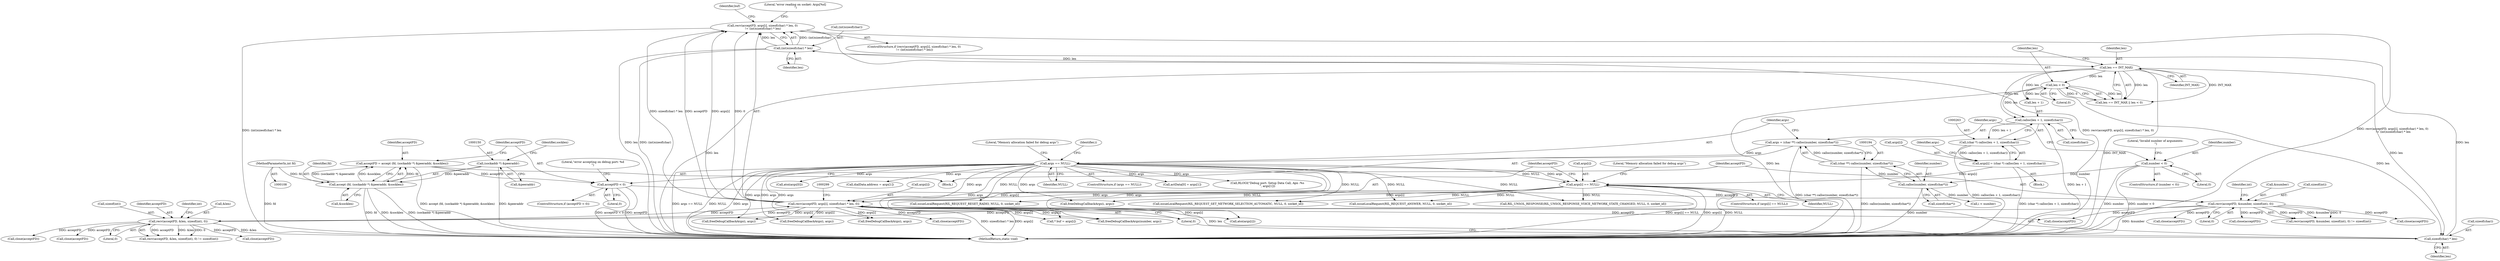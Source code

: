 digraph "0_Android_cd5f15f588a5d27e99ba12f057245bfe507f8c42@API" {
"1000286" [label="(Call,recv(acceptFD, args[i], sizeof(char) * len, 0)\n != (int)sizeof(char) * len)"];
"1000287" [label="(Call,recv(acceptFD, args[i], sizeof(char) * len, 0))"];
"1000223" [label="(Call,recv(acceptFD, &len, sizeof(int), 0))"];
"1000166" [label="(Call,recv(acceptFD, &number, sizeof(int), 0))"];
"1000156" [label="(Call,acceptFD < 0)"];
"1000145" [label="(Call,acceptFD = accept (fd, (sockaddr *) &peeraddr, &socklen))"];
"1000147" [label="(Call,accept (fd, (sockaddr *) &peeraddr, &socklen))"];
"1000109" [label="(MethodParameterIn,int fd)"];
"1000149" [label="(Call,(sockaddr *) &peeraddr)"];
"1000200" [label="(Call,args == NULL)"];
"1000191" [label="(Call,args = (char **) calloc(number, sizeof(char*)))"];
"1000193" [label="(Call,(char **) calloc(number, sizeof(char*)))"];
"1000195" [label="(Call,calloc(number, sizeof(char*)))"];
"1000182" [label="(Call,number < 0)"];
"1000271" [label="(Call,args[i] == NULL)"];
"1000258" [label="(Call,args[i] = (char *) calloc(len + 1, sizeof(char)))"];
"1000262" [label="(Call,(char *) calloc(len + 1, sizeof(char)))"];
"1000264" [label="(Call,calloc(len + 1, sizeof(char)))"];
"1000243" [label="(Call,len == INT_MAX)"];
"1000297" [label="(Call,(int)sizeof(char) * len)"];
"1000292" [label="(Call,sizeof(char) * len)"];
"1000246" [label="(Call,len < 0)"];
"1000192" [label="(Identifier,args)"];
"1000183" [label="(Identifier,number)"];
"1000172" [label="(Literal,0)"];
"1000174" [label="(Identifier,int)"];
"1000187" [label="(Literal,\"Invalid number of arguments: \n\")"];
"1000265" [label="(Call,len + 1)"];
"1000255" [label="(Call,close(acceptFD))"];
"1000307" [label="(Call,freeDebugCallbackArgs(i, args))"];
"1000246" [label="(Call,len < 0)"];
"1000178" [label="(Call,close(acceptFD))"];
"1000146" [label="(Identifier,acceptFD)"];
"1000156" [label="(Call,acceptFD < 0)"];
"1000286" [label="(Call,recv(acceptFD, args[i], sizeof(char) * len, 0)\n != (int)sizeof(char) * len)"];
"1000151" [label="(Call,&peeraddr)"];
"1000165" [label="(Call,recv(acceptFD, &number, sizeof(int), 0) != sizeof(int))"];
"1000287" [label="(Call,recv(acceptFD, args[i], sizeof(char) * len, 0))"];
"1000282" [label="(Call,close(acceptFD))"];
"1000259" [label="(Call,args[i])"];
"1000202" [label="(Identifier,NULL)"];
"1000168" [label="(Call,&number)"];
"1000252" [label="(Call,freeDebugCallbackArgs(i, args))"];
"1000247" [label="(Identifier,len)"];
"1000224" [label="(Identifier,acceptFD)"];
"1000161" [label="(Literal,\"error accepting on debug port: %d\n\")"];
"1000148" [label="(Identifier,fd)"];
"1000258" [label="(Call,args[i] = (char *) calloc(len + 1, sizeof(char)))"];
"1000145" [label="(Call,acceptFD = accept (fd, (sockaddr *) &peeraddr, &socklen))"];
"1000196" [label="(Identifier,number)"];
"1000296" [label="(Literal,0)"];
"1000271" [label="(Call,args[i] == NULL)"];
"1000243" [label="(Call,len == INT_MAX)"];
"1000158" [label="(Literal,0)"];
"1000295" [label="(Identifier,len)"];
"1000199" [label="(ControlStructure,if (args == NULL))"];
"1000264" [label="(Call,calloc(len + 1, sizeof(char)))"];
"1000167" [label="(Identifier,acceptFD)"];
"1000212" [label="(Identifier,i)"];
"1000440" [label="(Call,RIL_UNSOL_RESPONSE(RIL_UNSOL_RESPONSE_VOICE_NETWORK_STATE_CHANGED, NULL, 0, socket_id))"];
"1000200" [label="(Call,args == NULL)"];
"1000197" [label="(Call,sizeof(char*))"];
"1000279" [label="(Call,freeDebugCallbackArgs(i, args))"];
"1000285" [label="(ControlStructure,if (recv(acceptFD, args[i], sizeof(char) * len, 0)\n != (int)sizeof(char) * len))"];
"1000235" [label="(Call,freeDebugCallbackArgs(i, args))"];
"1000278" [label="(Literal,\"Memory allocation failed for debug args\")"];
"1000231" [label="(Identifier,int)"];
"1000557" [label="(Call,actData[0] = args[1])"];
"1000223" [label="(Call,recv(acceptFD, &len, sizeof(int), 0))"];
"1000206" [label="(Call,close(acceptFD))"];
"1000552" [label="(Call,RLOGI(\"Debug port: Setup Data Call, Apn :%s\n\", args[1]))"];
"1000229" [label="(Literal,0)"];
"1000366" [label="(Call,atoi(args[0]))"];
"1000166" [label="(Call,recv(acceptFD, &number, sizeof(int), 0))"];
"1000545" [label="(Call,issueLocalRequest(RIL_REQUEST_SET_NETWORK_SELECTION_AUTOMATIC, NULL, 0, socket_id))"];
"1000272" [label="(Call,args[i])"];
"1000273" [label="(Identifier,args)"];
"1000275" [label="(Identifier,NULL)"];
"1000109" [label="(MethodParameterIn,int fd)"];
"1000292" [label="(Call,sizeof(char) * len)"];
"1000302" [label="(Identifier,len)"];
"1000315" [label="(Identifier,buf)"];
"1000630" [label="(Call,freeDebugCallbackArgs(number, args))"];
"1000289" [label="(Call,args[i])"];
"1000205" [label="(Literal,\"Memory allocation failed for debug args\")"];
"1000193" [label="(Call,(char **) calloc(number, sizeof(char*)))"];
"1000591" [label="(Call,dialData.address = args[1])"];
"1000147" [label="(Call,accept (fd, (sockaddr *) &peeraddr, &socklen))"];
"1000182" [label="(Call,number < 0)"];
"1000219" [label="(Block,)"];
"1000609" [label="(Call,issueLocalRequest(RIL_REQUEST_ANSWER, NULL, 0, socket_id))"];
"1000222" [label="(Call,recv(acceptFD, &len, sizeof(int), 0) != sizeof(int))"];
"1000149" [label="(Call,(sockaddr *) &peeraddr)"];
"1000155" [label="(ControlStructure,if (acceptFD < 0))"];
"1000195" [label="(Call,calloc(number, sizeof(char*)))"];
"1000191" [label="(Call,args = (char **) calloc(number, sizeof(char*)))"];
"1000201" [label="(Identifier,args)"];
"1000633" [label="(Call,close(acceptFD))"];
"1000245" [label="(Identifier,INT_MAX)"];
"1000288" [label="(Identifier,acceptFD)"];
"1000170" [label="(Call,sizeof(int))"];
"1000157" [label="(Identifier,acceptFD)"];
"1000297" [label="(Call,(int)sizeof(char) * len)"];
"1000270" [label="(ControlStructure,if (args[i] == NULL))"];
"1000154" [label="(Identifier,socklen)"];
"1000112" [label="(Block,)"];
"1000225" [label="(Call,&len)"];
"1000298" [label="(Call,(int)sizeof(char))"];
"1000227" [label="(Call,sizeof(int))"];
"1000333" [label="(Call,atoi(args[i]))"];
"1000262" [label="(Call,(char *) calloc(len + 1, sizeof(char)))"];
"1000238" [label="(Call,close(acceptFD))"];
"1000181" [label="(ControlStructure,if (number < 0))"];
"1000214" [label="(Call,i < number)"];
"1000314" [label="(Call,* buf = args[i])"];
"1000188" [label="(Call,close(acceptFD))"];
"1000310" [label="(Call,close(acceptFD))"];
"1000242" [label="(Call,len == INT_MAX || len < 0)"];
"1000635" [label="(MethodReturn,static void)"];
"1000153" [label="(Call,&socklen)"];
"1000244" [label="(Identifier,len)"];
"1000268" [label="(Call,sizeof(char))"];
"1000305" [label="(Literal,\"error reading on socket: Args[%d] \n\")"];
"1000248" [label="(Literal,0)"];
"1000293" [label="(Call,sizeof(char))"];
"1000374" [label="(Call,issueLocalRequest(RIL_REQUEST_RESET_RADIO, NULL, 0, socket_id))"];
"1000184" [label="(Literal,0)"];
"1000286" -> "1000285"  [label="AST: "];
"1000286" -> "1000297"  [label="CFG: "];
"1000287" -> "1000286"  [label="AST: "];
"1000297" -> "1000286"  [label="AST: "];
"1000305" -> "1000286"  [label="CFG: "];
"1000315" -> "1000286"  [label="CFG: "];
"1000286" -> "1000635"  [label="DDG: recv(acceptFD, args[i], sizeof(char) * len, 0)\n != (int)sizeof(char) * len"];
"1000286" -> "1000635"  [label="DDG: recv(acceptFD, args[i], sizeof(char) * len, 0)"];
"1000286" -> "1000635"  [label="DDG: (int)sizeof(char) * len"];
"1000287" -> "1000286"  [label="DDG: acceptFD"];
"1000287" -> "1000286"  [label="DDG: args[i]"];
"1000287" -> "1000286"  [label="DDG: sizeof(char) * len"];
"1000287" -> "1000286"  [label="DDG: 0"];
"1000297" -> "1000286"  [label="DDG: (int)sizeof(char)"];
"1000297" -> "1000286"  [label="DDG: len"];
"1000287" -> "1000296"  [label="CFG: "];
"1000288" -> "1000287"  [label="AST: "];
"1000289" -> "1000287"  [label="AST: "];
"1000292" -> "1000287"  [label="AST: "];
"1000296" -> "1000287"  [label="AST: "];
"1000299" -> "1000287"  [label="CFG: "];
"1000287" -> "1000635"  [label="DDG: sizeof(char) * len"];
"1000287" -> "1000635"  [label="DDG: args[i]"];
"1000287" -> "1000223"  [label="DDG: acceptFD"];
"1000287" -> "1000235"  [label="DDG: args[i]"];
"1000287" -> "1000252"  [label="DDG: args[i]"];
"1000223" -> "1000287"  [label="DDG: acceptFD"];
"1000200" -> "1000287"  [label="DDG: args"];
"1000271" -> "1000287"  [label="DDG: args[i]"];
"1000292" -> "1000287"  [label="DDG: len"];
"1000287" -> "1000307"  [label="DDG: args[i]"];
"1000287" -> "1000310"  [label="DDG: acceptFD"];
"1000287" -> "1000314"  [label="DDG: args[i]"];
"1000287" -> "1000333"  [label="DDG: args[i]"];
"1000287" -> "1000630"  [label="DDG: args[i]"];
"1000287" -> "1000633"  [label="DDG: acceptFD"];
"1000223" -> "1000222"  [label="AST: "];
"1000223" -> "1000229"  [label="CFG: "];
"1000224" -> "1000223"  [label="AST: "];
"1000225" -> "1000223"  [label="AST: "];
"1000227" -> "1000223"  [label="AST: "];
"1000229" -> "1000223"  [label="AST: "];
"1000231" -> "1000223"  [label="CFG: "];
"1000223" -> "1000635"  [label="DDG: &len"];
"1000223" -> "1000222"  [label="DDG: acceptFD"];
"1000223" -> "1000222"  [label="DDG: &len"];
"1000223" -> "1000222"  [label="DDG: 0"];
"1000166" -> "1000223"  [label="DDG: acceptFD"];
"1000223" -> "1000238"  [label="DDG: acceptFD"];
"1000223" -> "1000255"  [label="DDG: acceptFD"];
"1000223" -> "1000282"  [label="DDG: acceptFD"];
"1000166" -> "1000165"  [label="AST: "];
"1000166" -> "1000172"  [label="CFG: "];
"1000167" -> "1000166"  [label="AST: "];
"1000168" -> "1000166"  [label="AST: "];
"1000170" -> "1000166"  [label="AST: "];
"1000172" -> "1000166"  [label="AST: "];
"1000174" -> "1000166"  [label="CFG: "];
"1000166" -> "1000635"  [label="DDG: &number"];
"1000166" -> "1000165"  [label="DDG: acceptFD"];
"1000166" -> "1000165"  [label="DDG: &number"];
"1000166" -> "1000165"  [label="DDG: 0"];
"1000156" -> "1000166"  [label="DDG: acceptFD"];
"1000166" -> "1000178"  [label="DDG: acceptFD"];
"1000166" -> "1000188"  [label="DDG: acceptFD"];
"1000166" -> "1000206"  [label="DDG: acceptFD"];
"1000166" -> "1000633"  [label="DDG: acceptFD"];
"1000156" -> "1000155"  [label="AST: "];
"1000156" -> "1000158"  [label="CFG: "];
"1000157" -> "1000156"  [label="AST: "];
"1000158" -> "1000156"  [label="AST: "];
"1000161" -> "1000156"  [label="CFG: "];
"1000167" -> "1000156"  [label="CFG: "];
"1000156" -> "1000635"  [label="DDG: acceptFD"];
"1000156" -> "1000635"  [label="DDG: acceptFD < 0"];
"1000145" -> "1000156"  [label="DDG: acceptFD"];
"1000145" -> "1000112"  [label="AST: "];
"1000145" -> "1000147"  [label="CFG: "];
"1000146" -> "1000145"  [label="AST: "];
"1000147" -> "1000145"  [label="AST: "];
"1000157" -> "1000145"  [label="CFG: "];
"1000145" -> "1000635"  [label="DDG: accept (fd, (sockaddr *) &peeraddr, &socklen)"];
"1000147" -> "1000145"  [label="DDG: fd"];
"1000147" -> "1000145"  [label="DDG: (sockaddr *) &peeraddr"];
"1000147" -> "1000145"  [label="DDG: &socklen"];
"1000147" -> "1000153"  [label="CFG: "];
"1000148" -> "1000147"  [label="AST: "];
"1000149" -> "1000147"  [label="AST: "];
"1000153" -> "1000147"  [label="AST: "];
"1000147" -> "1000635"  [label="DDG: (sockaddr *) &peeraddr"];
"1000147" -> "1000635"  [label="DDG: fd"];
"1000147" -> "1000635"  [label="DDG: &socklen"];
"1000109" -> "1000147"  [label="DDG: fd"];
"1000149" -> "1000147"  [label="DDG: &peeraddr"];
"1000109" -> "1000108"  [label="AST: "];
"1000109" -> "1000635"  [label="DDG: fd"];
"1000149" -> "1000151"  [label="CFG: "];
"1000150" -> "1000149"  [label="AST: "];
"1000151" -> "1000149"  [label="AST: "];
"1000154" -> "1000149"  [label="CFG: "];
"1000149" -> "1000635"  [label="DDG: &peeraddr"];
"1000200" -> "1000199"  [label="AST: "];
"1000200" -> "1000202"  [label="CFG: "];
"1000201" -> "1000200"  [label="AST: "];
"1000202" -> "1000200"  [label="AST: "];
"1000205" -> "1000200"  [label="CFG: "];
"1000212" -> "1000200"  [label="CFG: "];
"1000200" -> "1000635"  [label="DDG: args"];
"1000200" -> "1000635"  [label="DDG: args == NULL"];
"1000200" -> "1000635"  [label="DDG: NULL"];
"1000191" -> "1000200"  [label="DDG: args"];
"1000200" -> "1000235"  [label="DDG: args"];
"1000200" -> "1000252"  [label="DDG: args"];
"1000200" -> "1000271"  [label="DDG: args"];
"1000200" -> "1000271"  [label="DDG: NULL"];
"1000200" -> "1000279"  [label="DDG: args"];
"1000200" -> "1000307"  [label="DDG: args"];
"1000200" -> "1000314"  [label="DDG: args"];
"1000200" -> "1000333"  [label="DDG: args"];
"1000200" -> "1000366"  [label="DDG: args"];
"1000200" -> "1000374"  [label="DDG: NULL"];
"1000200" -> "1000440"  [label="DDG: NULL"];
"1000200" -> "1000545"  [label="DDG: NULL"];
"1000200" -> "1000552"  [label="DDG: args"];
"1000200" -> "1000557"  [label="DDG: args"];
"1000200" -> "1000591"  [label="DDG: args"];
"1000200" -> "1000609"  [label="DDG: NULL"];
"1000200" -> "1000630"  [label="DDG: args"];
"1000191" -> "1000112"  [label="AST: "];
"1000191" -> "1000193"  [label="CFG: "];
"1000192" -> "1000191"  [label="AST: "];
"1000193" -> "1000191"  [label="AST: "];
"1000201" -> "1000191"  [label="CFG: "];
"1000191" -> "1000635"  [label="DDG: (char **) calloc(number, sizeof(char*))"];
"1000193" -> "1000191"  [label="DDG: calloc(number, sizeof(char*))"];
"1000193" -> "1000195"  [label="CFG: "];
"1000194" -> "1000193"  [label="AST: "];
"1000195" -> "1000193"  [label="AST: "];
"1000193" -> "1000635"  [label="DDG: calloc(number, sizeof(char*))"];
"1000195" -> "1000193"  [label="DDG: number"];
"1000195" -> "1000197"  [label="CFG: "];
"1000196" -> "1000195"  [label="AST: "];
"1000197" -> "1000195"  [label="AST: "];
"1000195" -> "1000635"  [label="DDG: number"];
"1000182" -> "1000195"  [label="DDG: number"];
"1000195" -> "1000214"  [label="DDG: number"];
"1000182" -> "1000181"  [label="AST: "];
"1000182" -> "1000184"  [label="CFG: "];
"1000183" -> "1000182"  [label="AST: "];
"1000184" -> "1000182"  [label="AST: "];
"1000187" -> "1000182"  [label="CFG: "];
"1000192" -> "1000182"  [label="CFG: "];
"1000182" -> "1000635"  [label="DDG: number < 0"];
"1000182" -> "1000635"  [label="DDG: number"];
"1000271" -> "1000270"  [label="AST: "];
"1000271" -> "1000275"  [label="CFG: "];
"1000272" -> "1000271"  [label="AST: "];
"1000275" -> "1000271"  [label="AST: "];
"1000278" -> "1000271"  [label="CFG: "];
"1000288" -> "1000271"  [label="CFG: "];
"1000271" -> "1000635"  [label="DDG: NULL"];
"1000271" -> "1000635"  [label="DDG: args[i]"];
"1000271" -> "1000635"  [label="DDG: args[i] == NULL"];
"1000258" -> "1000271"  [label="DDG: args[i]"];
"1000271" -> "1000279"  [label="DDG: args[i]"];
"1000271" -> "1000374"  [label="DDG: NULL"];
"1000271" -> "1000440"  [label="DDG: NULL"];
"1000271" -> "1000545"  [label="DDG: NULL"];
"1000271" -> "1000609"  [label="DDG: NULL"];
"1000258" -> "1000219"  [label="AST: "];
"1000258" -> "1000262"  [label="CFG: "];
"1000259" -> "1000258"  [label="AST: "];
"1000262" -> "1000258"  [label="AST: "];
"1000273" -> "1000258"  [label="CFG: "];
"1000258" -> "1000635"  [label="DDG: (char *) calloc(len + 1, sizeof(char))"];
"1000262" -> "1000258"  [label="DDG: calloc(len + 1, sizeof(char))"];
"1000262" -> "1000264"  [label="CFG: "];
"1000263" -> "1000262"  [label="AST: "];
"1000264" -> "1000262"  [label="AST: "];
"1000262" -> "1000635"  [label="DDG: calloc(len + 1, sizeof(char))"];
"1000264" -> "1000262"  [label="DDG: len + 1"];
"1000264" -> "1000268"  [label="CFG: "];
"1000265" -> "1000264"  [label="AST: "];
"1000268" -> "1000264"  [label="AST: "];
"1000264" -> "1000635"  [label="DDG: len + 1"];
"1000243" -> "1000264"  [label="DDG: len"];
"1000246" -> "1000264"  [label="DDG: len"];
"1000243" -> "1000242"  [label="AST: "];
"1000243" -> "1000245"  [label="CFG: "];
"1000244" -> "1000243"  [label="AST: "];
"1000245" -> "1000243"  [label="AST: "];
"1000247" -> "1000243"  [label="CFG: "];
"1000242" -> "1000243"  [label="CFG: "];
"1000243" -> "1000635"  [label="DDG: len"];
"1000243" -> "1000635"  [label="DDG: INT_MAX"];
"1000243" -> "1000242"  [label="DDG: len"];
"1000243" -> "1000242"  [label="DDG: INT_MAX"];
"1000297" -> "1000243"  [label="DDG: len"];
"1000243" -> "1000246"  [label="DDG: len"];
"1000243" -> "1000265"  [label="DDG: len"];
"1000243" -> "1000292"  [label="DDG: len"];
"1000297" -> "1000302"  [label="CFG: "];
"1000298" -> "1000297"  [label="AST: "];
"1000302" -> "1000297"  [label="AST: "];
"1000297" -> "1000635"  [label="DDG: (int)sizeof(char)"];
"1000297" -> "1000635"  [label="DDG: len"];
"1000292" -> "1000297"  [label="DDG: len"];
"1000292" -> "1000295"  [label="CFG: "];
"1000293" -> "1000292"  [label="AST: "];
"1000295" -> "1000292"  [label="AST: "];
"1000296" -> "1000292"  [label="CFG: "];
"1000246" -> "1000292"  [label="DDG: len"];
"1000246" -> "1000242"  [label="AST: "];
"1000246" -> "1000248"  [label="CFG: "];
"1000247" -> "1000246"  [label="AST: "];
"1000248" -> "1000246"  [label="AST: "];
"1000242" -> "1000246"  [label="CFG: "];
"1000246" -> "1000635"  [label="DDG: len"];
"1000246" -> "1000242"  [label="DDG: len"];
"1000246" -> "1000242"  [label="DDG: 0"];
"1000246" -> "1000265"  [label="DDG: len"];
}
